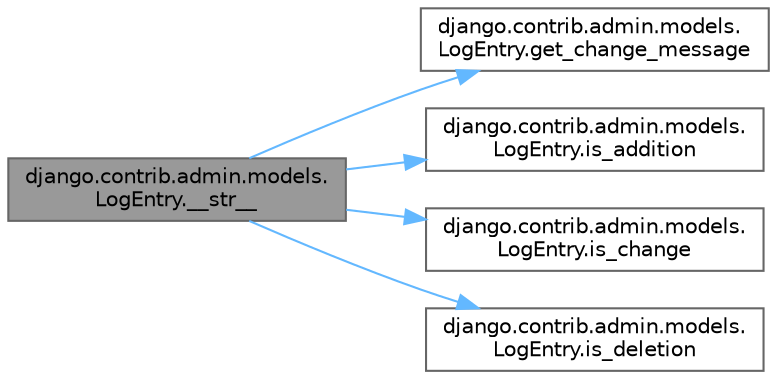 digraph "django.contrib.admin.models.LogEntry.__str__"
{
 // LATEX_PDF_SIZE
  bgcolor="transparent";
  edge [fontname=Helvetica,fontsize=10,labelfontname=Helvetica,labelfontsize=10];
  node [fontname=Helvetica,fontsize=10,shape=box,height=0.2,width=0.4];
  rankdir="LR";
  Node1 [id="Node000001",label="django.contrib.admin.models.\lLogEntry.__str__",height=0.2,width=0.4,color="gray40", fillcolor="grey60", style="filled", fontcolor="black",tooltip=" "];
  Node1 -> Node2 [id="edge1_Node000001_Node000002",color="steelblue1",style="solid",tooltip=" "];
  Node2 [id="Node000002",label="django.contrib.admin.models.\lLogEntry.get_change_message",height=0.2,width=0.4,color="grey40", fillcolor="white", style="filled",URL="$classdjango_1_1contrib_1_1admin_1_1models_1_1_log_entry.html#a3b61284ea65322ed09dbac08f54d88a7",tooltip=" "];
  Node1 -> Node3 [id="edge2_Node000001_Node000003",color="steelblue1",style="solid",tooltip=" "];
  Node3 [id="Node000003",label="django.contrib.admin.models.\lLogEntry.is_addition",height=0.2,width=0.4,color="grey40", fillcolor="white", style="filled",URL="$classdjango_1_1contrib_1_1admin_1_1models_1_1_log_entry.html#a6226c05a466fde65de03f9e8ede88545",tooltip=" "];
  Node1 -> Node4 [id="edge3_Node000001_Node000004",color="steelblue1",style="solid",tooltip=" "];
  Node4 [id="Node000004",label="django.contrib.admin.models.\lLogEntry.is_change",height=0.2,width=0.4,color="grey40", fillcolor="white", style="filled",URL="$classdjango_1_1contrib_1_1admin_1_1models_1_1_log_entry.html#ac34334171a8c183c3e2764ebb6a405e4",tooltip=" "];
  Node1 -> Node5 [id="edge4_Node000001_Node000005",color="steelblue1",style="solid",tooltip=" "];
  Node5 [id="Node000005",label="django.contrib.admin.models.\lLogEntry.is_deletion",height=0.2,width=0.4,color="grey40", fillcolor="white", style="filled",URL="$classdjango_1_1contrib_1_1admin_1_1models_1_1_log_entry.html#ac97227b60ff40462feca476044a09f5b",tooltip=" "];
}
